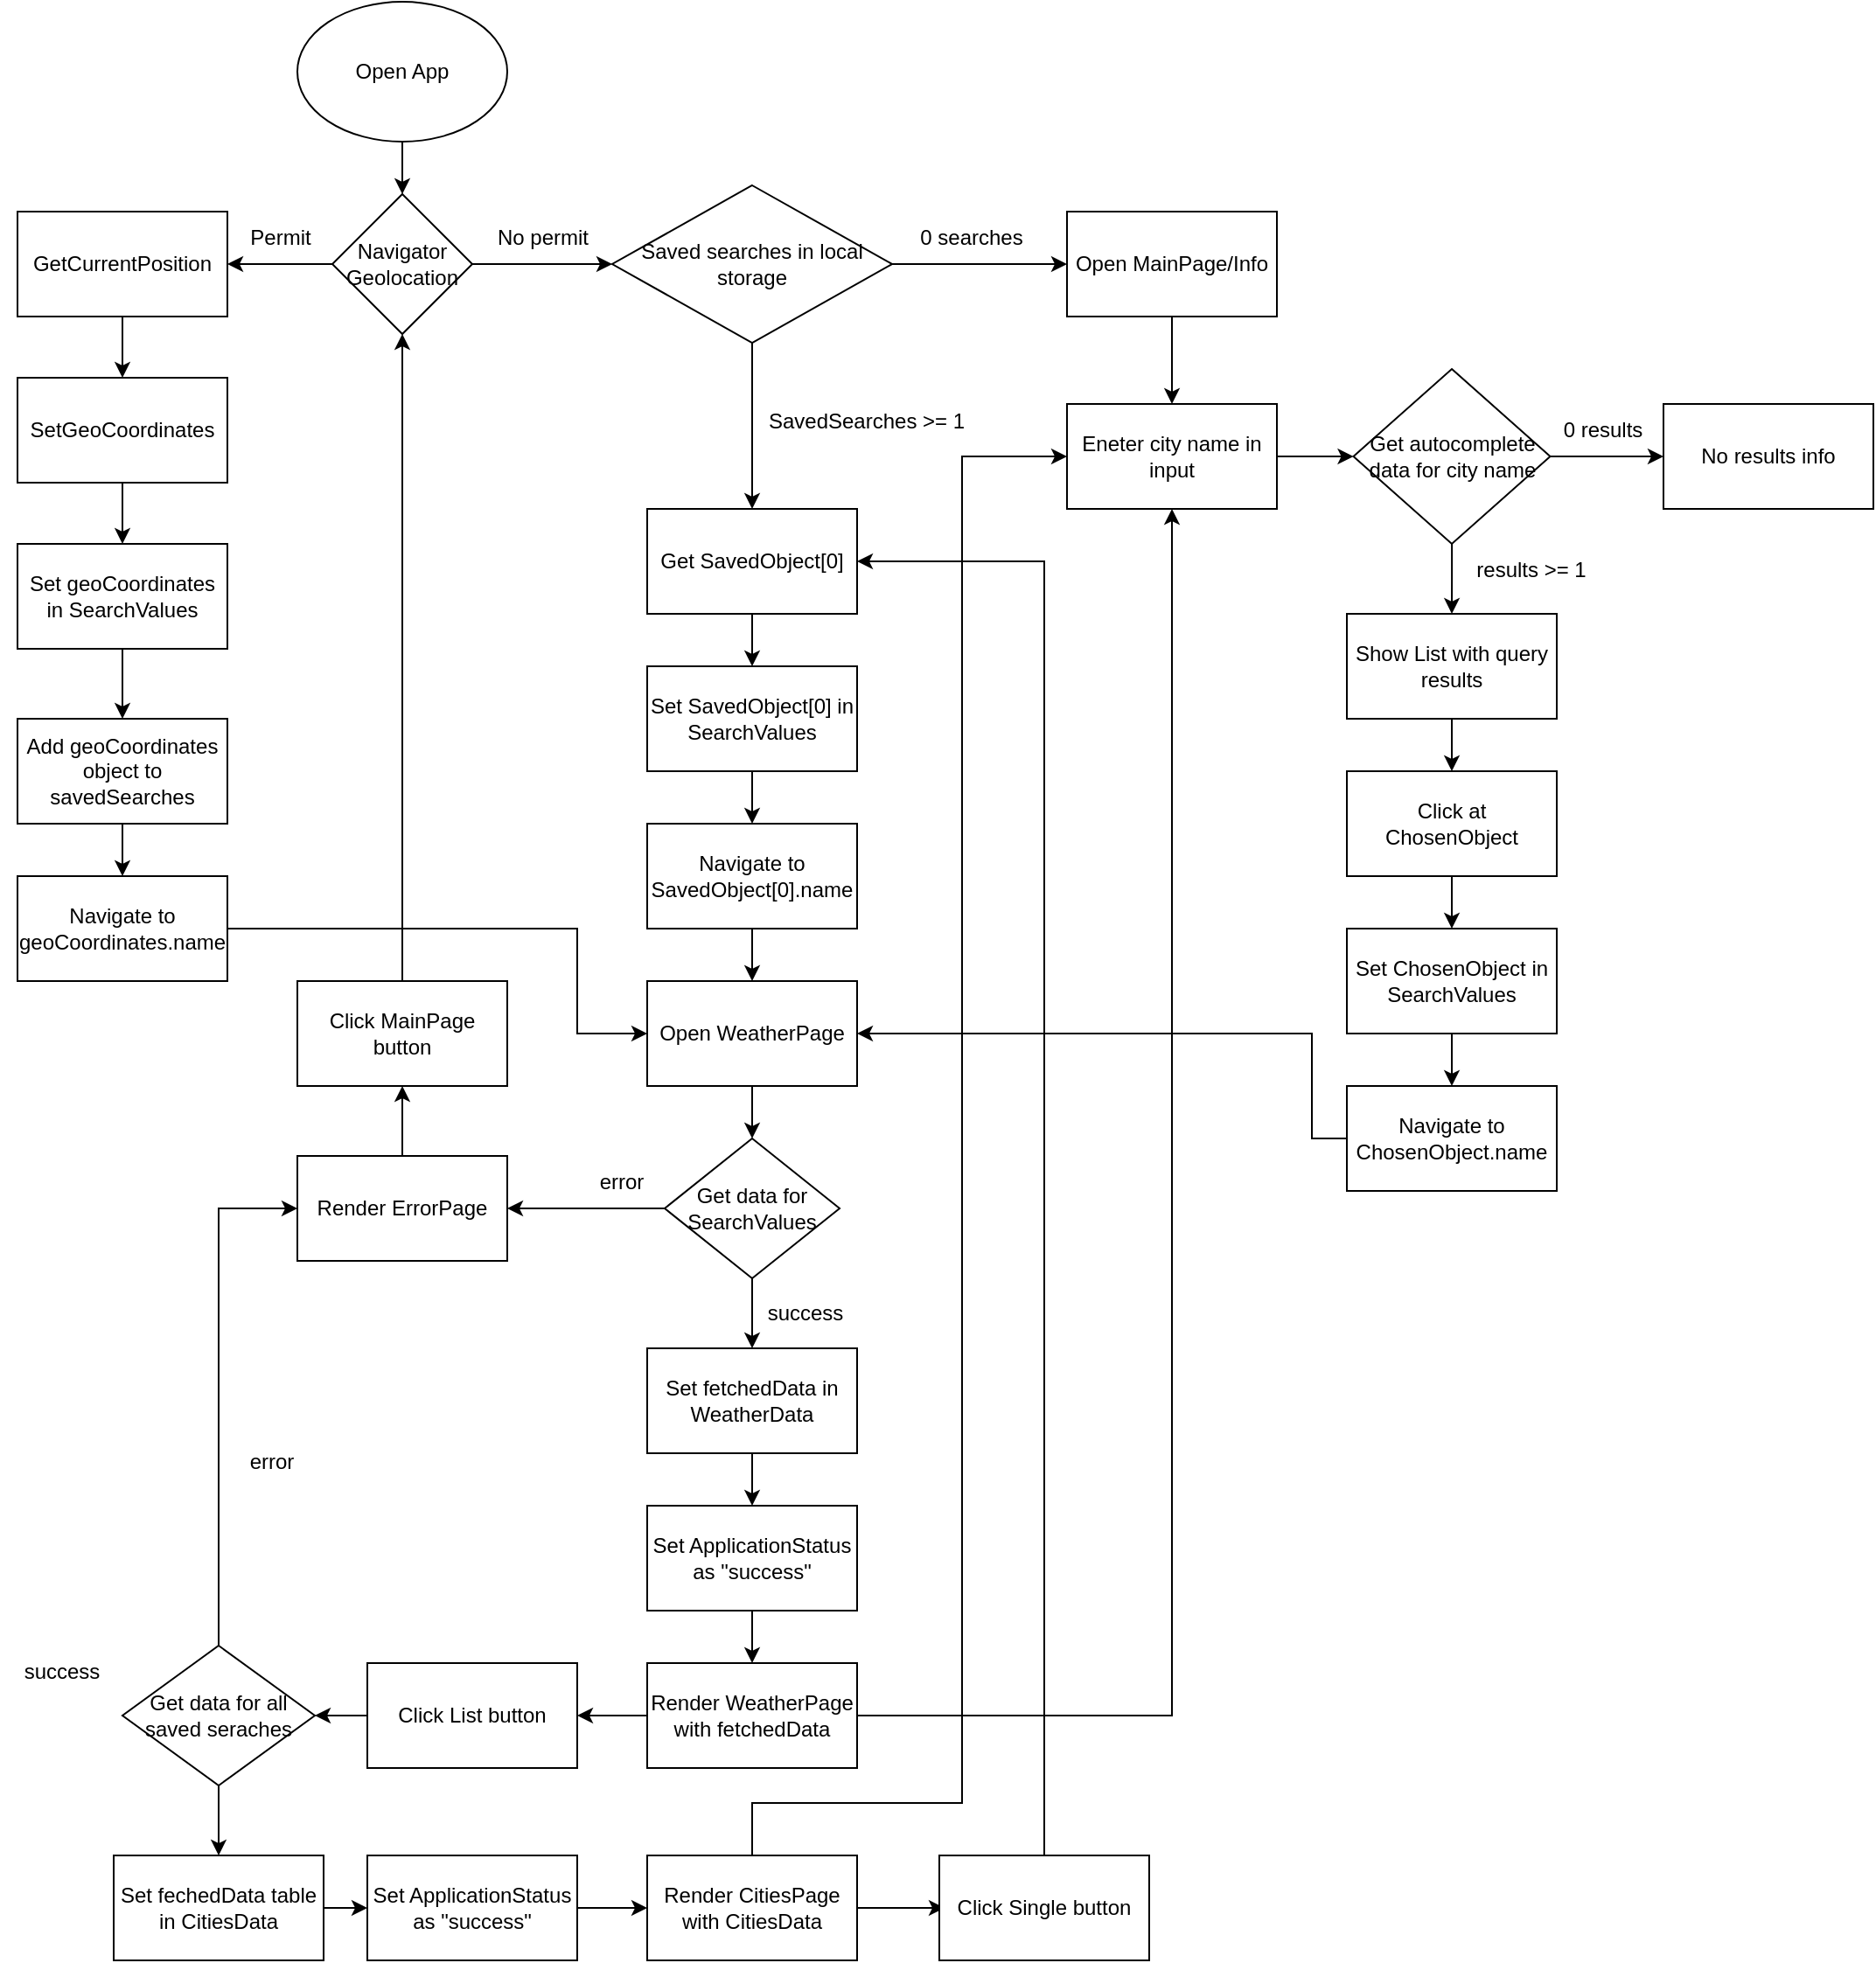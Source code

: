 <mxfile version="21.6.8" type="github">
  <diagram id="t09i1lyWzZOKw9617J_v" name="Strona-1">
    <mxGraphModel dx="1434" dy="768" grid="1" gridSize="10" guides="1" tooltips="1" connect="1" arrows="1" fold="1" page="1" pageScale="1" pageWidth="827" pageHeight="1169" math="0" shadow="0">
      <root>
        <mxCell id="0" />
        <mxCell id="1" parent="0" />
        <mxCell id="d-TcZHFdSOKXG9sZjkgB-14" value="" style="edgeStyle=orthogonalEdgeStyle;rounded=0;orthogonalLoop=1;jettySize=auto;html=1;" parent="1" source="d-TcZHFdSOKXG9sZjkgB-10" target="d-TcZHFdSOKXG9sZjkgB-13" edge="1">
          <mxGeometry relative="1" as="geometry" />
        </mxCell>
        <mxCell id="d-TcZHFdSOKXG9sZjkgB-10" value="Open App" style="ellipse;whiteSpace=wrap;html=1;" parent="1" vertex="1">
          <mxGeometry x="340" y="10" width="120" height="80" as="geometry" />
        </mxCell>
        <mxCell id="d-TcZHFdSOKXG9sZjkgB-23" value="" style="edgeStyle=orthogonalEdgeStyle;rounded=0;orthogonalLoop=1;jettySize=auto;html=1;" parent="1" source="d-TcZHFdSOKXG9sZjkgB-13" target="d-TcZHFdSOKXG9sZjkgB-22" edge="1">
          <mxGeometry relative="1" as="geometry" />
        </mxCell>
        <mxCell id="d-TcZHFdSOKXG9sZjkgB-25" value="" style="edgeStyle=orthogonalEdgeStyle;rounded=0;orthogonalLoop=1;jettySize=auto;html=1;" parent="1" source="d-TcZHFdSOKXG9sZjkgB-13" target="d-TcZHFdSOKXG9sZjkgB-24" edge="1">
          <mxGeometry relative="1" as="geometry" />
        </mxCell>
        <mxCell id="d-TcZHFdSOKXG9sZjkgB-13" value="Navigator Geolocation" style="rhombus;whiteSpace=wrap;html=1;" parent="1" vertex="1">
          <mxGeometry x="360" y="120" width="80" height="80" as="geometry" />
        </mxCell>
        <mxCell id="d-TcZHFdSOKXG9sZjkgB-17" value="No permit" style="text;html=1;align=center;verticalAlign=middle;resizable=0;points=[];autosize=1;strokeColor=none;fillColor=none;" parent="1" vertex="1">
          <mxGeometry x="440" y="130" width="80" height="30" as="geometry" />
        </mxCell>
        <mxCell id="d-TcZHFdSOKXG9sZjkgB-20" value="Permit" style="text;html=1;align=center;verticalAlign=middle;resizable=0;points=[];autosize=1;strokeColor=none;fillColor=none;" parent="1" vertex="1">
          <mxGeometry x="300" y="130" width="60" height="30" as="geometry" />
        </mxCell>
        <mxCell id="d-TcZHFdSOKXG9sZjkgB-89" value="" style="edgeStyle=orthogonalEdgeStyle;rounded=0;orthogonalLoop=1;jettySize=auto;html=1;" parent="1" source="d-TcZHFdSOKXG9sZjkgB-22" target="d-TcZHFdSOKXG9sZjkgB-88" edge="1">
          <mxGeometry relative="1" as="geometry" />
        </mxCell>
        <mxCell id="d-TcZHFdSOKXG9sZjkgB-22" value="GetCurrentPosition" style="whiteSpace=wrap;html=1;" parent="1" vertex="1">
          <mxGeometry x="180" y="130" width="120" height="60" as="geometry" />
        </mxCell>
        <mxCell id="d-TcZHFdSOKXG9sZjkgB-29" value="" style="edgeStyle=orthogonalEdgeStyle;rounded=0;orthogonalLoop=1;jettySize=auto;html=1;" parent="1" source="d-TcZHFdSOKXG9sZjkgB-24" target="d-TcZHFdSOKXG9sZjkgB-28" edge="1">
          <mxGeometry relative="1" as="geometry" />
        </mxCell>
        <mxCell id="d-TcZHFdSOKXG9sZjkgB-31" value="" style="edgeStyle=orthogonalEdgeStyle;rounded=0;orthogonalLoop=1;jettySize=auto;html=1;" parent="1" source="d-TcZHFdSOKXG9sZjkgB-24" target="d-TcZHFdSOKXG9sZjkgB-30" edge="1">
          <mxGeometry relative="1" as="geometry" />
        </mxCell>
        <mxCell id="d-TcZHFdSOKXG9sZjkgB-24" value="Saved searches in local storage" style="rhombus;whiteSpace=wrap;html=1;" parent="1" vertex="1">
          <mxGeometry x="520" y="115" width="160" height="90" as="geometry" />
        </mxCell>
        <mxCell id="d-TcZHFdSOKXG9sZjkgB-52" value="" style="edgeStyle=orthogonalEdgeStyle;rounded=0;orthogonalLoop=1;jettySize=auto;html=1;" parent="1" source="d-TcZHFdSOKXG9sZjkgB-28" target="d-TcZHFdSOKXG9sZjkgB-51" edge="1">
          <mxGeometry relative="1" as="geometry" />
        </mxCell>
        <mxCell id="d-TcZHFdSOKXG9sZjkgB-28" value="Open MainPage/Info" style="whiteSpace=wrap;html=1;" parent="1" vertex="1">
          <mxGeometry x="780" y="130" width="120" height="60" as="geometry" />
        </mxCell>
        <mxCell id="d-TcZHFdSOKXG9sZjkgB-35" value="" style="edgeStyle=orthogonalEdgeStyle;rounded=0;orthogonalLoop=1;jettySize=auto;html=1;" parent="1" source="d-TcZHFdSOKXG9sZjkgB-30" target="d-TcZHFdSOKXG9sZjkgB-34" edge="1">
          <mxGeometry relative="1" as="geometry" />
        </mxCell>
        <mxCell id="d-TcZHFdSOKXG9sZjkgB-30" value="Get SavedObject[0]" style="whiteSpace=wrap;html=1;" parent="1" vertex="1">
          <mxGeometry x="540" y="300" width="120" height="60" as="geometry" />
        </mxCell>
        <mxCell id="d-TcZHFdSOKXG9sZjkgB-32" value="0 searches" style="text;html=1;align=center;verticalAlign=middle;resizable=0;points=[];autosize=1;strokeColor=none;fillColor=none;" parent="1" vertex="1">
          <mxGeometry x="685" y="130" width="80" height="30" as="geometry" />
        </mxCell>
        <mxCell id="d-TcZHFdSOKXG9sZjkgB-33" value="SavedSearches &amp;gt;= 1" style="text;html=1;align=center;verticalAlign=middle;resizable=0;points=[];autosize=1;strokeColor=none;fillColor=none;" parent="1" vertex="1">
          <mxGeometry x="595" y="235" width="140" height="30" as="geometry" />
        </mxCell>
        <mxCell id="d-TcZHFdSOKXG9sZjkgB-37" value="" style="edgeStyle=orthogonalEdgeStyle;rounded=0;orthogonalLoop=1;jettySize=auto;html=1;" parent="1" source="d-TcZHFdSOKXG9sZjkgB-34" target="d-TcZHFdSOKXG9sZjkgB-36" edge="1">
          <mxGeometry relative="1" as="geometry" />
        </mxCell>
        <mxCell id="d-TcZHFdSOKXG9sZjkgB-34" value="Set SavedObject[0] in SearchValues" style="whiteSpace=wrap;html=1;" parent="1" vertex="1">
          <mxGeometry x="540" y="390" width="120" height="60" as="geometry" />
        </mxCell>
        <mxCell id="d-TcZHFdSOKXG9sZjkgB-39" value="" style="edgeStyle=orthogonalEdgeStyle;rounded=0;orthogonalLoop=1;jettySize=auto;html=1;" parent="1" source="d-TcZHFdSOKXG9sZjkgB-36" target="d-TcZHFdSOKXG9sZjkgB-38" edge="1">
          <mxGeometry relative="1" as="geometry" />
        </mxCell>
        <mxCell id="d-TcZHFdSOKXG9sZjkgB-36" value="Navigate to SavedObject[0].name" style="whiteSpace=wrap;html=1;" parent="1" vertex="1">
          <mxGeometry x="540" y="480" width="120" height="60" as="geometry" />
        </mxCell>
        <mxCell id="d-TcZHFdSOKXG9sZjkgB-43" value="" style="edgeStyle=orthogonalEdgeStyle;rounded=0;orthogonalLoop=1;jettySize=auto;html=1;" parent="1" source="d-TcZHFdSOKXG9sZjkgB-38" target="d-TcZHFdSOKXG9sZjkgB-42" edge="1">
          <mxGeometry relative="1" as="geometry" />
        </mxCell>
        <mxCell id="d-TcZHFdSOKXG9sZjkgB-38" value="Open WeatherPage" style="whiteSpace=wrap;html=1;" parent="1" vertex="1">
          <mxGeometry x="540" y="570" width="120" height="60" as="geometry" />
        </mxCell>
        <mxCell id="d-TcZHFdSOKXG9sZjkgB-45" value="" style="edgeStyle=orthogonalEdgeStyle;rounded=0;orthogonalLoop=1;jettySize=auto;html=1;" parent="1" source="d-TcZHFdSOKXG9sZjkgB-42" target="d-TcZHFdSOKXG9sZjkgB-44" edge="1">
          <mxGeometry relative="1" as="geometry" />
        </mxCell>
        <mxCell id="d-TcZHFdSOKXG9sZjkgB-80" value="" style="edgeStyle=orthogonalEdgeStyle;rounded=0;orthogonalLoop=1;jettySize=auto;html=1;" parent="1" source="d-TcZHFdSOKXG9sZjkgB-42" target="d-TcZHFdSOKXG9sZjkgB-75" edge="1">
          <mxGeometry relative="1" as="geometry" />
        </mxCell>
        <mxCell id="d-TcZHFdSOKXG9sZjkgB-42" value="Get data for SearchValues" style="rhombus;whiteSpace=wrap;html=1;" parent="1" vertex="1">
          <mxGeometry x="550" y="660" width="100" height="80" as="geometry" />
        </mxCell>
        <mxCell id="d-TcZHFdSOKXG9sZjkgB-48" value="" style="edgeStyle=orthogonalEdgeStyle;rounded=0;orthogonalLoop=1;jettySize=auto;html=1;" parent="1" source="d-TcZHFdSOKXG9sZjkgB-44" target="d-TcZHFdSOKXG9sZjkgB-47" edge="1">
          <mxGeometry relative="1" as="geometry" />
        </mxCell>
        <mxCell id="d-TcZHFdSOKXG9sZjkgB-44" value="Set fetchedData in WeatherData" style="whiteSpace=wrap;html=1;" parent="1" vertex="1">
          <mxGeometry x="540" y="780" width="120" height="60" as="geometry" />
        </mxCell>
        <mxCell id="d-TcZHFdSOKXG9sZjkgB-46" value="success" style="text;html=1;align=center;verticalAlign=middle;resizable=0;points=[];autosize=1;strokeColor=none;fillColor=none;" parent="1" vertex="1">
          <mxGeometry x="595" y="745" width="70" height="30" as="geometry" />
        </mxCell>
        <mxCell id="d-TcZHFdSOKXG9sZjkgB-50" value="" style="edgeStyle=orthogonalEdgeStyle;rounded=0;orthogonalLoop=1;jettySize=auto;html=1;" parent="1" source="d-TcZHFdSOKXG9sZjkgB-47" target="d-TcZHFdSOKXG9sZjkgB-49" edge="1">
          <mxGeometry relative="1" as="geometry" />
        </mxCell>
        <mxCell id="d-TcZHFdSOKXG9sZjkgB-47" value="Set ApplicationStatus as &quot;success&quot;" style="whiteSpace=wrap;html=1;" parent="1" vertex="1">
          <mxGeometry x="540" y="870" width="120" height="60" as="geometry" />
        </mxCell>
        <mxCell id="d-TcZHFdSOKXG9sZjkgB-87" style="edgeStyle=orthogonalEdgeStyle;rounded=0;orthogonalLoop=1;jettySize=auto;html=1;entryX=0.5;entryY=1;entryDx=0;entryDy=0;" parent="1" source="d-TcZHFdSOKXG9sZjkgB-49" target="d-TcZHFdSOKXG9sZjkgB-51" edge="1">
          <mxGeometry relative="1" as="geometry" />
        </mxCell>
        <mxCell id="lYy_xnMh-dr0Kl7CHAFE-2" value="" style="edgeStyle=orthogonalEdgeStyle;rounded=0;orthogonalLoop=1;jettySize=auto;html=1;" edge="1" parent="1" source="d-TcZHFdSOKXG9sZjkgB-49" target="lYy_xnMh-dr0Kl7CHAFE-1">
          <mxGeometry relative="1" as="geometry" />
        </mxCell>
        <mxCell id="d-TcZHFdSOKXG9sZjkgB-49" value="Render WeatherPage with fetchedData" style="whiteSpace=wrap;html=1;" parent="1" vertex="1">
          <mxGeometry x="540" y="960" width="120" height="60" as="geometry" />
        </mxCell>
        <mxCell id="d-TcZHFdSOKXG9sZjkgB-56" value="" style="edgeStyle=orthogonalEdgeStyle;rounded=0;orthogonalLoop=1;jettySize=auto;html=1;" parent="1" source="d-TcZHFdSOKXG9sZjkgB-51" target="d-TcZHFdSOKXG9sZjkgB-55" edge="1">
          <mxGeometry relative="1" as="geometry" />
        </mxCell>
        <mxCell id="d-TcZHFdSOKXG9sZjkgB-51" value="Eneter city name in input" style="whiteSpace=wrap;html=1;" parent="1" vertex="1">
          <mxGeometry x="780" y="240" width="120" height="60" as="geometry" />
        </mxCell>
        <mxCell id="d-TcZHFdSOKXG9sZjkgB-60" value="" style="edgeStyle=orthogonalEdgeStyle;rounded=0;orthogonalLoop=1;jettySize=auto;html=1;" parent="1" source="d-TcZHFdSOKXG9sZjkgB-55" target="d-TcZHFdSOKXG9sZjkgB-59" edge="1">
          <mxGeometry relative="1" as="geometry" />
        </mxCell>
        <mxCell id="d-TcZHFdSOKXG9sZjkgB-63" value="" style="edgeStyle=orthogonalEdgeStyle;rounded=0;orthogonalLoop=1;jettySize=auto;html=1;" parent="1" source="d-TcZHFdSOKXG9sZjkgB-55" target="d-TcZHFdSOKXG9sZjkgB-62" edge="1">
          <mxGeometry relative="1" as="geometry" />
        </mxCell>
        <mxCell id="d-TcZHFdSOKXG9sZjkgB-55" value="Get autocomplete data for city name" style="rhombus;whiteSpace=wrap;html=1;" parent="1" vertex="1">
          <mxGeometry x="943.75" y="220" width="112.5" height="100" as="geometry" />
        </mxCell>
        <mxCell id="d-TcZHFdSOKXG9sZjkgB-59" value="No results info" style="whiteSpace=wrap;html=1;" parent="1" vertex="1">
          <mxGeometry x="1121" y="240" width="120" height="60" as="geometry" />
        </mxCell>
        <mxCell id="d-TcZHFdSOKXG9sZjkgB-61" value="0 results" style="text;html=1;align=center;verticalAlign=middle;resizable=0;points=[];autosize=1;strokeColor=none;fillColor=none;" parent="1" vertex="1">
          <mxGeometry x="1051" y="240" width="70" height="30" as="geometry" />
        </mxCell>
        <mxCell id="d-TcZHFdSOKXG9sZjkgB-66" value="" style="edgeStyle=orthogonalEdgeStyle;rounded=0;orthogonalLoop=1;jettySize=auto;html=1;" parent="1" source="d-TcZHFdSOKXG9sZjkgB-62" target="d-TcZHFdSOKXG9sZjkgB-65" edge="1">
          <mxGeometry relative="1" as="geometry" />
        </mxCell>
        <mxCell id="d-TcZHFdSOKXG9sZjkgB-62" value="Show List with query results" style="whiteSpace=wrap;html=1;" parent="1" vertex="1">
          <mxGeometry x="940" y="360" width="120" height="60" as="geometry" />
        </mxCell>
        <mxCell id="d-TcZHFdSOKXG9sZjkgB-64" value="results &amp;gt;= 1" style="text;html=1;align=center;verticalAlign=middle;resizable=0;points=[];autosize=1;strokeColor=none;fillColor=none;" parent="1" vertex="1">
          <mxGeometry x="1000" y="320" width="90" height="30" as="geometry" />
        </mxCell>
        <mxCell id="d-TcZHFdSOKXG9sZjkgB-72" value="" style="edgeStyle=orthogonalEdgeStyle;rounded=0;orthogonalLoop=1;jettySize=auto;html=1;" parent="1" source="d-TcZHFdSOKXG9sZjkgB-65" target="d-TcZHFdSOKXG9sZjkgB-71" edge="1">
          <mxGeometry relative="1" as="geometry" />
        </mxCell>
        <mxCell id="d-TcZHFdSOKXG9sZjkgB-65" value="Click at ChosenObject" style="whiteSpace=wrap;html=1;" parent="1" vertex="1">
          <mxGeometry x="940" y="450" width="120" height="60" as="geometry" />
        </mxCell>
        <mxCell id="d-TcZHFdSOKXG9sZjkgB-74" style="edgeStyle=orthogonalEdgeStyle;rounded=0;orthogonalLoop=1;jettySize=auto;html=1;entryX=1;entryY=0.5;entryDx=0;entryDy=0;" parent="1" source="d-TcZHFdSOKXG9sZjkgB-67" target="d-TcZHFdSOKXG9sZjkgB-38" edge="1">
          <mxGeometry relative="1" as="geometry">
            <Array as="points">
              <mxPoint x="920" y="660" />
              <mxPoint x="920" y="600" />
            </Array>
          </mxGeometry>
        </mxCell>
        <mxCell id="d-TcZHFdSOKXG9sZjkgB-67" value="Navigate to ChosenObject.name" style="whiteSpace=wrap;html=1;" parent="1" vertex="1">
          <mxGeometry x="940" y="630" width="120" height="60" as="geometry" />
        </mxCell>
        <mxCell id="d-TcZHFdSOKXG9sZjkgB-73" value="" style="edgeStyle=orthogonalEdgeStyle;rounded=0;orthogonalLoop=1;jettySize=auto;html=1;" parent="1" source="d-TcZHFdSOKXG9sZjkgB-71" target="d-TcZHFdSOKXG9sZjkgB-67" edge="1">
          <mxGeometry relative="1" as="geometry" />
        </mxCell>
        <mxCell id="d-TcZHFdSOKXG9sZjkgB-71" value="Set ChosenObject in SearchValues" style="whiteSpace=wrap;html=1;" parent="1" vertex="1">
          <mxGeometry x="940" y="540" width="120" height="60" as="geometry" />
        </mxCell>
        <mxCell id="d-TcZHFdSOKXG9sZjkgB-83" value="" style="edgeStyle=orthogonalEdgeStyle;rounded=0;orthogonalLoop=1;jettySize=auto;html=1;" parent="1" source="d-TcZHFdSOKXG9sZjkgB-75" target="d-TcZHFdSOKXG9sZjkgB-82" edge="1">
          <mxGeometry relative="1" as="geometry" />
        </mxCell>
        <mxCell id="d-TcZHFdSOKXG9sZjkgB-75" value="Render ErrorPage" style="whiteSpace=wrap;html=1;" parent="1" vertex="1">
          <mxGeometry x="340" y="670" width="120" height="60" as="geometry" />
        </mxCell>
        <mxCell id="d-TcZHFdSOKXG9sZjkgB-81" value="error" style="text;html=1;align=center;verticalAlign=middle;resizable=0;points=[];autosize=1;strokeColor=none;fillColor=none;" parent="1" vertex="1">
          <mxGeometry x="500" y="670" width="50" height="30" as="geometry" />
        </mxCell>
        <mxCell id="d-TcZHFdSOKXG9sZjkgB-84" style="edgeStyle=orthogonalEdgeStyle;rounded=0;orthogonalLoop=1;jettySize=auto;html=1;entryX=0.5;entryY=1;entryDx=0;entryDy=0;" parent="1" source="d-TcZHFdSOKXG9sZjkgB-82" target="d-TcZHFdSOKXG9sZjkgB-13" edge="1">
          <mxGeometry relative="1" as="geometry" />
        </mxCell>
        <mxCell id="d-TcZHFdSOKXG9sZjkgB-82" value="Click MainPage button" style="whiteSpace=wrap;html=1;" parent="1" vertex="1">
          <mxGeometry x="340" y="570" width="120" height="60" as="geometry" />
        </mxCell>
        <mxCell id="d-TcZHFdSOKXG9sZjkgB-91" value="" style="edgeStyle=orthogonalEdgeStyle;rounded=0;orthogonalLoop=1;jettySize=auto;html=1;" parent="1" source="d-TcZHFdSOKXG9sZjkgB-88" target="d-TcZHFdSOKXG9sZjkgB-90" edge="1">
          <mxGeometry relative="1" as="geometry" />
        </mxCell>
        <mxCell id="d-TcZHFdSOKXG9sZjkgB-88" value="SetGeoCoordinates" style="whiteSpace=wrap;html=1;" parent="1" vertex="1">
          <mxGeometry x="180" y="225" width="120" height="60" as="geometry" />
        </mxCell>
        <mxCell id="d-TcZHFdSOKXG9sZjkgB-93" value="" style="edgeStyle=orthogonalEdgeStyle;rounded=0;orthogonalLoop=1;jettySize=auto;html=1;" parent="1" source="d-TcZHFdSOKXG9sZjkgB-90" target="d-TcZHFdSOKXG9sZjkgB-92" edge="1">
          <mxGeometry relative="1" as="geometry" />
        </mxCell>
        <mxCell id="d-TcZHFdSOKXG9sZjkgB-90" value="Set geoCoordinates in SearchValues" style="whiteSpace=wrap;html=1;" parent="1" vertex="1">
          <mxGeometry x="180" y="320" width="120" height="60" as="geometry" />
        </mxCell>
        <mxCell id="d-TcZHFdSOKXG9sZjkgB-95" value="" style="edgeStyle=orthogonalEdgeStyle;rounded=0;orthogonalLoop=1;jettySize=auto;html=1;" parent="1" source="d-TcZHFdSOKXG9sZjkgB-92" target="d-TcZHFdSOKXG9sZjkgB-94" edge="1">
          <mxGeometry relative="1" as="geometry" />
        </mxCell>
        <mxCell id="d-TcZHFdSOKXG9sZjkgB-92" value="Add geoCoordinates object to savedSearches" style="whiteSpace=wrap;html=1;" parent="1" vertex="1">
          <mxGeometry x="180" y="420" width="120" height="60" as="geometry" />
        </mxCell>
        <mxCell id="d-TcZHFdSOKXG9sZjkgB-96" style="edgeStyle=orthogonalEdgeStyle;rounded=0;orthogonalLoop=1;jettySize=auto;html=1;entryX=0;entryY=0.5;entryDx=0;entryDy=0;" parent="1" source="d-TcZHFdSOKXG9sZjkgB-94" target="d-TcZHFdSOKXG9sZjkgB-38" edge="1">
          <mxGeometry relative="1" as="geometry">
            <Array as="points">
              <mxPoint x="500" y="540" />
              <mxPoint x="500" y="600" />
            </Array>
          </mxGeometry>
        </mxCell>
        <mxCell id="d-TcZHFdSOKXG9sZjkgB-94" value="Navigate to geoCoordinates.name" style="whiteSpace=wrap;html=1;" parent="1" vertex="1">
          <mxGeometry x="180" y="510" width="120" height="60" as="geometry" />
        </mxCell>
        <mxCell id="lYy_xnMh-dr0Kl7CHAFE-4" value="" style="edgeStyle=orthogonalEdgeStyle;rounded=0;orthogonalLoop=1;jettySize=auto;html=1;" edge="1" parent="1" source="lYy_xnMh-dr0Kl7CHAFE-1" target="lYy_xnMh-dr0Kl7CHAFE-3">
          <mxGeometry relative="1" as="geometry" />
        </mxCell>
        <mxCell id="lYy_xnMh-dr0Kl7CHAFE-1" value="Click List button" style="whiteSpace=wrap;html=1;" vertex="1" parent="1">
          <mxGeometry x="380" y="960" width="120" height="60" as="geometry" />
        </mxCell>
        <mxCell id="lYy_xnMh-dr0Kl7CHAFE-6" value="" style="edgeStyle=orthogonalEdgeStyle;rounded=0;orthogonalLoop=1;jettySize=auto;html=1;entryX=0;entryY=0.5;entryDx=0;entryDy=0;" edge="1" parent="1" source="lYy_xnMh-dr0Kl7CHAFE-3" target="d-TcZHFdSOKXG9sZjkgB-75">
          <mxGeometry relative="1" as="geometry">
            <mxPoint x="260" y="750" as="targetPoint" />
            <Array as="points">
              <mxPoint x="295" y="700" />
            </Array>
          </mxGeometry>
        </mxCell>
        <mxCell id="lYy_xnMh-dr0Kl7CHAFE-10" value="" style="edgeStyle=orthogonalEdgeStyle;rounded=0;orthogonalLoop=1;jettySize=auto;html=1;" edge="1" parent="1" source="lYy_xnMh-dr0Kl7CHAFE-3" target="lYy_xnMh-dr0Kl7CHAFE-9">
          <mxGeometry relative="1" as="geometry" />
        </mxCell>
        <mxCell id="lYy_xnMh-dr0Kl7CHAFE-3" value="Get data for all saved seraches" style="rhombus;whiteSpace=wrap;html=1;" vertex="1" parent="1">
          <mxGeometry x="240" y="950" width="110" height="80" as="geometry" />
        </mxCell>
        <mxCell id="lYy_xnMh-dr0Kl7CHAFE-8" value="error" style="text;html=1;align=center;verticalAlign=middle;resizable=0;points=[];autosize=1;strokeColor=none;fillColor=none;" vertex="1" parent="1">
          <mxGeometry x="300" y="830" width="50" height="30" as="geometry" />
        </mxCell>
        <mxCell id="lYy_xnMh-dr0Kl7CHAFE-14" value="" style="edgeStyle=orthogonalEdgeStyle;rounded=0;orthogonalLoop=1;jettySize=auto;html=1;" edge="1" parent="1" source="lYy_xnMh-dr0Kl7CHAFE-9" target="lYy_xnMh-dr0Kl7CHAFE-13">
          <mxGeometry relative="1" as="geometry" />
        </mxCell>
        <mxCell id="lYy_xnMh-dr0Kl7CHAFE-9" value="Set fechedData table in CitiesData" style="whiteSpace=wrap;html=1;" vertex="1" parent="1">
          <mxGeometry x="235" y="1070" width="120" height="60" as="geometry" />
        </mxCell>
        <mxCell id="lYy_xnMh-dr0Kl7CHAFE-12" value="success" style="text;html=1;align=center;verticalAlign=middle;resizable=0;points=[];autosize=1;strokeColor=none;fillColor=none;" vertex="1" parent="1">
          <mxGeometry x="170" y="950" width="70" height="30" as="geometry" />
        </mxCell>
        <mxCell id="lYy_xnMh-dr0Kl7CHAFE-16" value="" style="edgeStyle=orthogonalEdgeStyle;rounded=0;orthogonalLoop=1;jettySize=auto;html=1;" edge="1" parent="1" source="lYy_xnMh-dr0Kl7CHAFE-13" target="lYy_xnMh-dr0Kl7CHAFE-15">
          <mxGeometry relative="1" as="geometry" />
        </mxCell>
        <mxCell id="lYy_xnMh-dr0Kl7CHAFE-13" value="Set ApplicationStatus as &quot;success&quot;" style="whiteSpace=wrap;html=1;" vertex="1" parent="1">
          <mxGeometry x="380" y="1070" width="120" height="60" as="geometry" />
        </mxCell>
        <mxCell id="lYy_xnMh-dr0Kl7CHAFE-18" value="" style="edgeStyle=orthogonalEdgeStyle;rounded=0;orthogonalLoop=1;jettySize=auto;html=1;" edge="1" parent="1" source="lYy_xnMh-dr0Kl7CHAFE-15">
          <mxGeometry relative="1" as="geometry">
            <mxPoint x="710" y="1100" as="targetPoint" />
          </mxGeometry>
        </mxCell>
        <mxCell id="lYy_xnMh-dr0Kl7CHAFE-22" style="edgeStyle=orthogonalEdgeStyle;rounded=0;orthogonalLoop=1;jettySize=auto;html=1;entryX=0;entryY=0.5;entryDx=0;entryDy=0;" edge="1" parent="1" source="lYy_xnMh-dr0Kl7CHAFE-15" target="d-TcZHFdSOKXG9sZjkgB-51">
          <mxGeometry relative="1" as="geometry">
            <Array as="points">
              <mxPoint x="600" y="1040" />
              <mxPoint x="720" y="1040" />
              <mxPoint x="720" y="270" />
            </Array>
          </mxGeometry>
        </mxCell>
        <mxCell id="lYy_xnMh-dr0Kl7CHAFE-15" value="Render CitiesPage with CitiesData" style="whiteSpace=wrap;html=1;" vertex="1" parent="1">
          <mxGeometry x="540" y="1070" width="120" height="60" as="geometry" />
        </mxCell>
        <mxCell id="lYy_xnMh-dr0Kl7CHAFE-20" style="edgeStyle=orthogonalEdgeStyle;rounded=0;orthogonalLoop=1;jettySize=auto;html=1;entryX=1;entryY=0.5;entryDx=0;entryDy=0;" edge="1" parent="1" source="lYy_xnMh-dr0Kl7CHAFE-19" target="d-TcZHFdSOKXG9sZjkgB-30">
          <mxGeometry relative="1" as="geometry">
            <Array as="points">
              <mxPoint x="767" y="330" />
            </Array>
          </mxGeometry>
        </mxCell>
        <mxCell id="lYy_xnMh-dr0Kl7CHAFE-19" value="Click Single button" style="whiteSpace=wrap;html=1;" vertex="1" parent="1">
          <mxGeometry x="707" y="1070" width="120" height="60" as="geometry" />
        </mxCell>
      </root>
    </mxGraphModel>
  </diagram>
</mxfile>
